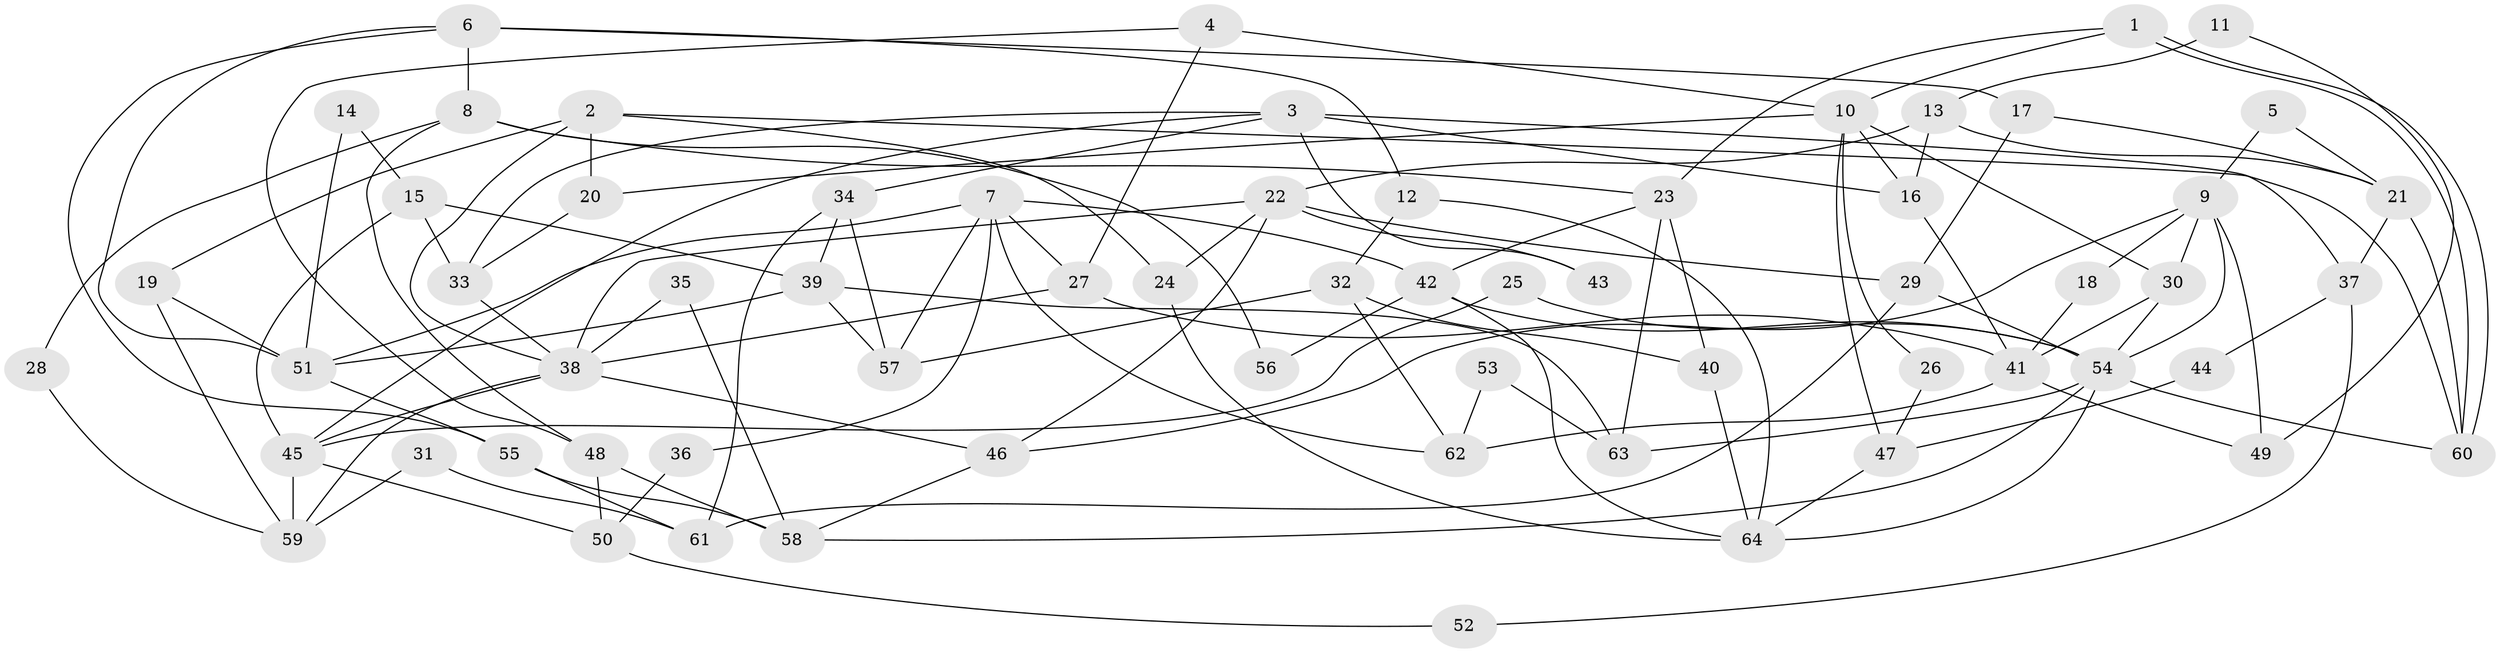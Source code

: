 // Generated by graph-tools (version 1.1) at 2025/11/02/27/25 16:11:21]
// undirected, 64 vertices, 128 edges
graph export_dot {
graph [start="1"]
  node [color=gray90,style=filled];
  1;
  2;
  3;
  4;
  5;
  6;
  7;
  8;
  9;
  10;
  11;
  12;
  13;
  14;
  15;
  16;
  17;
  18;
  19;
  20;
  21;
  22;
  23;
  24;
  25;
  26;
  27;
  28;
  29;
  30;
  31;
  32;
  33;
  34;
  35;
  36;
  37;
  38;
  39;
  40;
  41;
  42;
  43;
  44;
  45;
  46;
  47;
  48;
  49;
  50;
  51;
  52;
  53;
  54;
  55;
  56;
  57;
  58;
  59;
  60;
  61;
  62;
  63;
  64;
  1 -- 60;
  1 -- 60;
  1 -- 10;
  1 -- 23;
  2 -- 24;
  2 -- 60;
  2 -- 19;
  2 -- 20;
  2 -- 38;
  3 -- 16;
  3 -- 45;
  3 -- 33;
  3 -- 34;
  3 -- 37;
  3 -- 43;
  4 -- 48;
  4 -- 27;
  4 -- 10;
  5 -- 9;
  5 -- 21;
  6 -- 55;
  6 -- 17;
  6 -- 8;
  6 -- 12;
  6 -- 51;
  7 -- 51;
  7 -- 57;
  7 -- 27;
  7 -- 36;
  7 -- 42;
  7 -- 62;
  8 -- 23;
  8 -- 28;
  8 -- 48;
  8 -- 56;
  9 -- 46;
  9 -- 54;
  9 -- 18;
  9 -- 30;
  9 -- 49;
  10 -- 30;
  10 -- 16;
  10 -- 20;
  10 -- 26;
  10 -- 47;
  11 -- 49;
  11 -- 13;
  12 -- 64;
  12 -- 32;
  13 -- 22;
  13 -- 16;
  13 -- 21;
  14 -- 51;
  14 -- 15;
  15 -- 33;
  15 -- 45;
  15 -- 39;
  16 -- 41;
  17 -- 21;
  17 -- 29;
  18 -- 41;
  19 -- 51;
  19 -- 59;
  20 -- 33;
  21 -- 60;
  21 -- 37;
  22 -- 29;
  22 -- 38;
  22 -- 24;
  22 -- 43;
  22 -- 46;
  23 -- 63;
  23 -- 40;
  23 -- 42;
  24 -- 64;
  25 -- 54;
  25 -- 45;
  26 -- 47;
  27 -- 38;
  27 -- 41;
  28 -- 59;
  29 -- 61;
  29 -- 54;
  30 -- 41;
  30 -- 54;
  31 -- 59;
  31 -- 61;
  32 -- 40;
  32 -- 57;
  32 -- 62;
  33 -- 38;
  34 -- 39;
  34 -- 57;
  34 -- 61;
  35 -- 58;
  35 -- 38;
  36 -- 50;
  37 -- 44;
  37 -- 52;
  38 -- 45;
  38 -- 46;
  38 -- 59;
  39 -- 57;
  39 -- 51;
  39 -- 63;
  40 -- 64;
  41 -- 62;
  41 -- 49;
  42 -- 54;
  42 -- 56;
  42 -- 64;
  44 -- 47;
  45 -- 59;
  45 -- 50;
  46 -- 58;
  47 -- 64;
  48 -- 58;
  48 -- 50;
  50 -- 52;
  51 -- 55;
  53 -- 63;
  53 -- 62;
  54 -- 58;
  54 -- 60;
  54 -- 63;
  54 -- 64;
  55 -- 58;
  55 -- 61;
}
